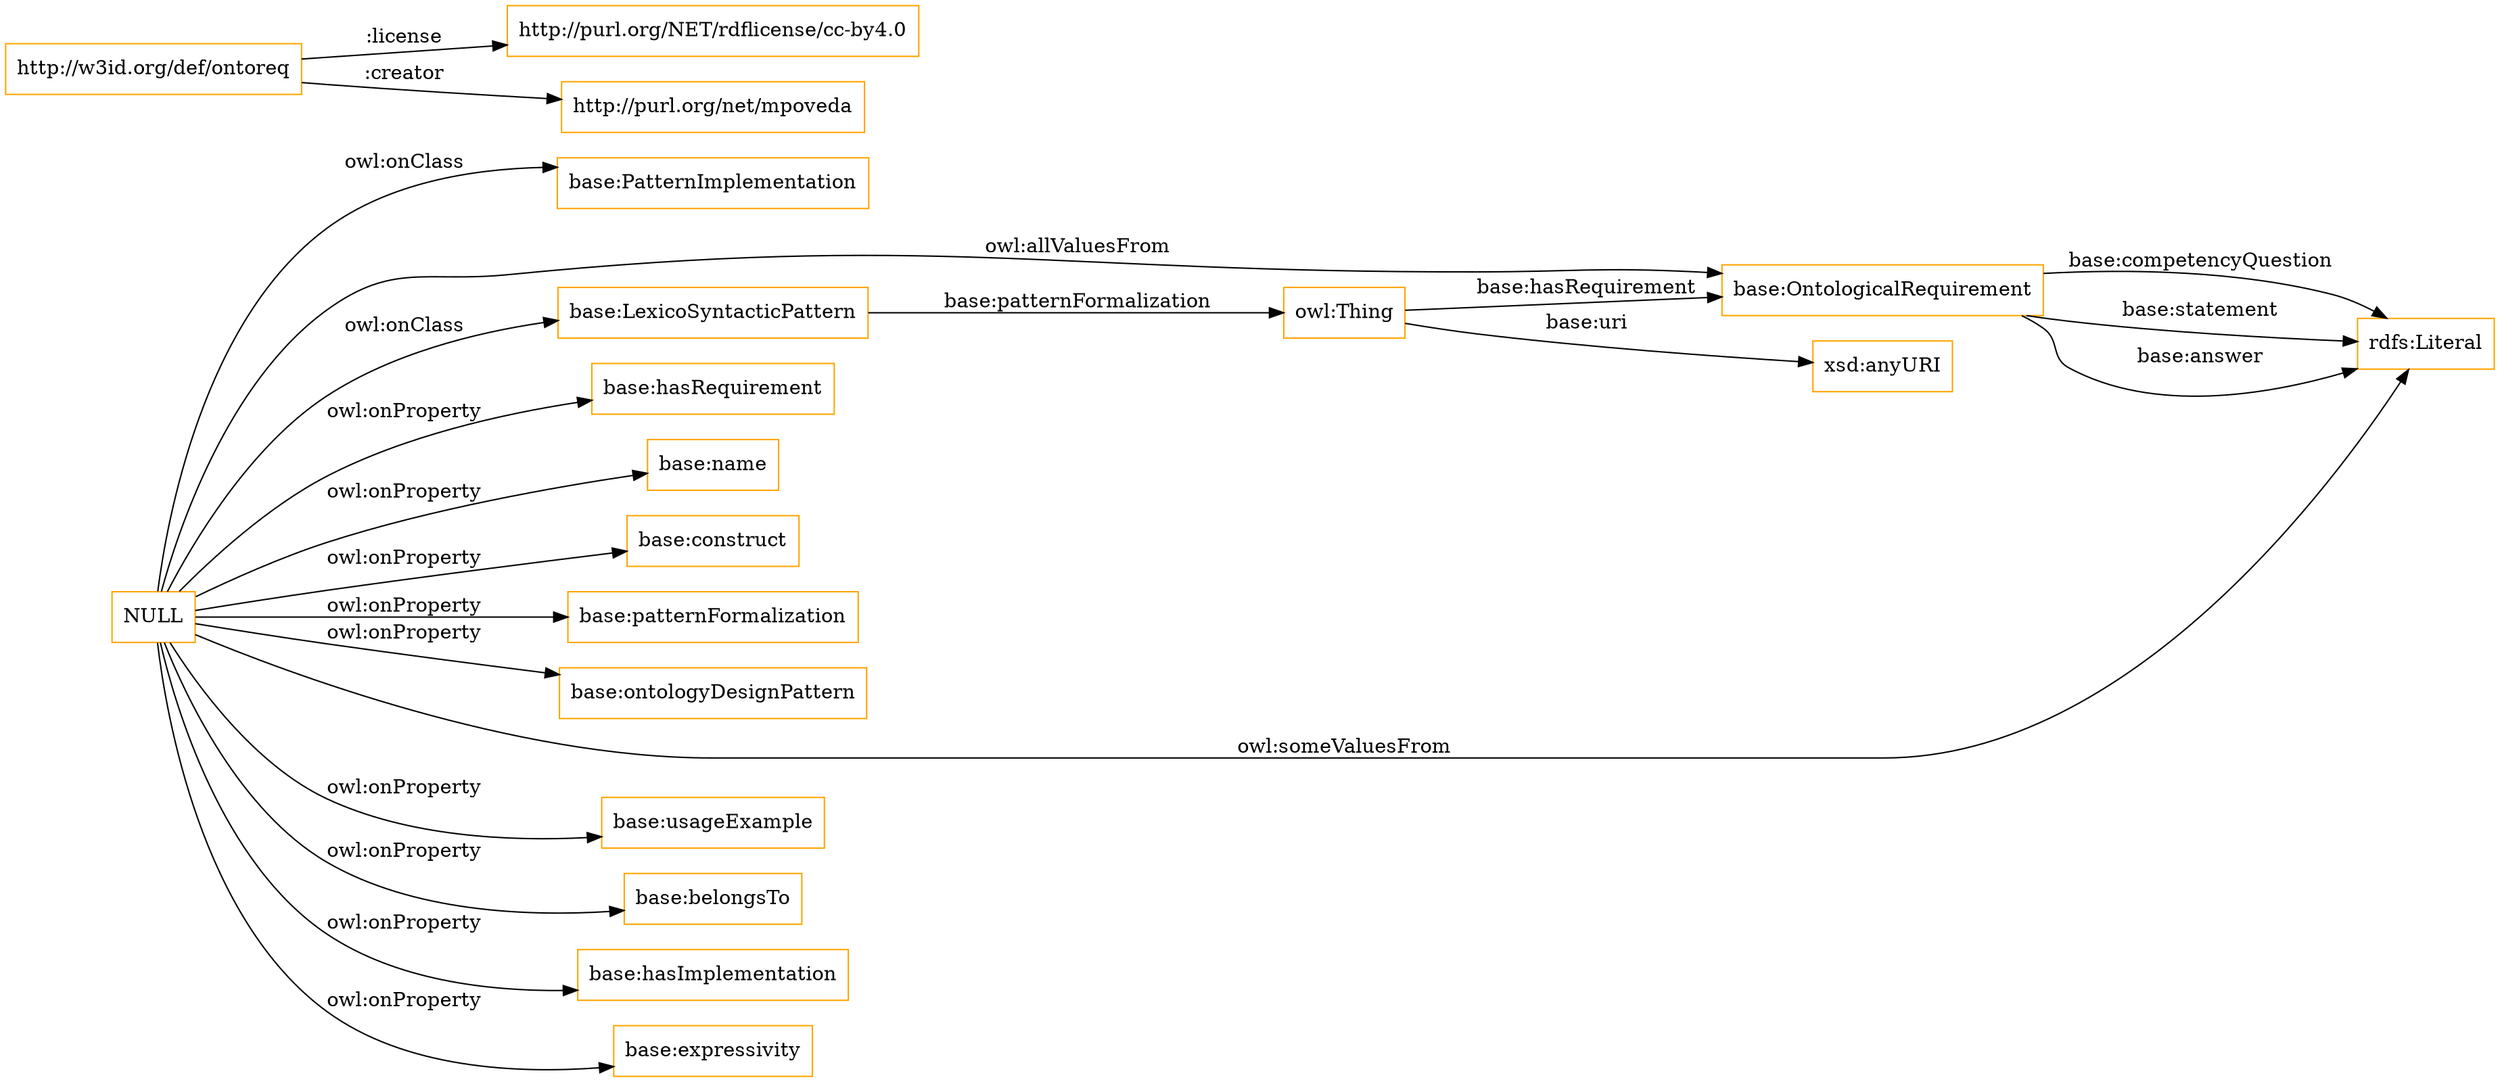 digraph ar2dtool_diagram { 
rankdir=LR;
size="1501"
node [shape = rectangle, color="orange"]; "base:PatternImplementation" "base:OntologicalRequirement" "base:LexicoSyntacticPattern" ; /*classes style*/
	"http://w3id.org/def/ontoreq" -> "http://purl.org/NET/rdflicense/cc-by4.0" [ label = ":license" ];
	"http://w3id.org/def/ontoreq" -> "http://purl.org/net/mpoveda" [ label = ":creator" ];
	"NULL" -> "base:hasRequirement" [ label = "owl:onProperty" ];
	"NULL" -> "base:name" [ label = "owl:onProperty" ];
	"NULL" -> "base:construct" [ label = "owl:onProperty" ];
	"NULL" -> "base:patternFormalization" [ label = "owl:onProperty" ];
	"NULL" -> "base:ontologyDesignPattern" [ label = "owl:onProperty" ];
	"NULL" -> "rdfs:Literal" [ label = "owl:someValuesFrom" ];
	"NULL" -> "base:usageExample" [ label = "owl:onProperty" ];
	"NULL" -> "base:belongsTo" [ label = "owl:onProperty" ];
	"NULL" -> "base:PatternImplementation" [ label = "owl:onClass" ];
	"NULL" -> "base:OntologicalRequirement" [ label = "owl:allValuesFrom" ];
	"NULL" -> "base:hasImplementation" [ label = "owl:onProperty" ];
	"NULL" -> "base:expressivity" [ label = "owl:onProperty" ];
	"NULL" -> "base:LexicoSyntacticPattern" [ label = "owl:onClass" ];
	"owl:Thing" -> "base:OntologicalRequirement" [ label = "base:hasRequirement" ];
	"base:LexicoSyntacticPattern" -> "owl:Thing" [ label = "base:patternFormalization" ];
	"base:OntologicalRequirement" -> "rdfs:Literal" [ label = "base:competencyQuestion" ];
	"base:OntologicalRequirement" -> "rdfs:Literal" [ label = "base:statement" ];
	"owl:Thing" -> "xsd:anyURI" [ label = "base:uri" ];
	"base:OntologicalRequirement" -> "rdfs:Literal" [ label = "base:answer" ];

}
